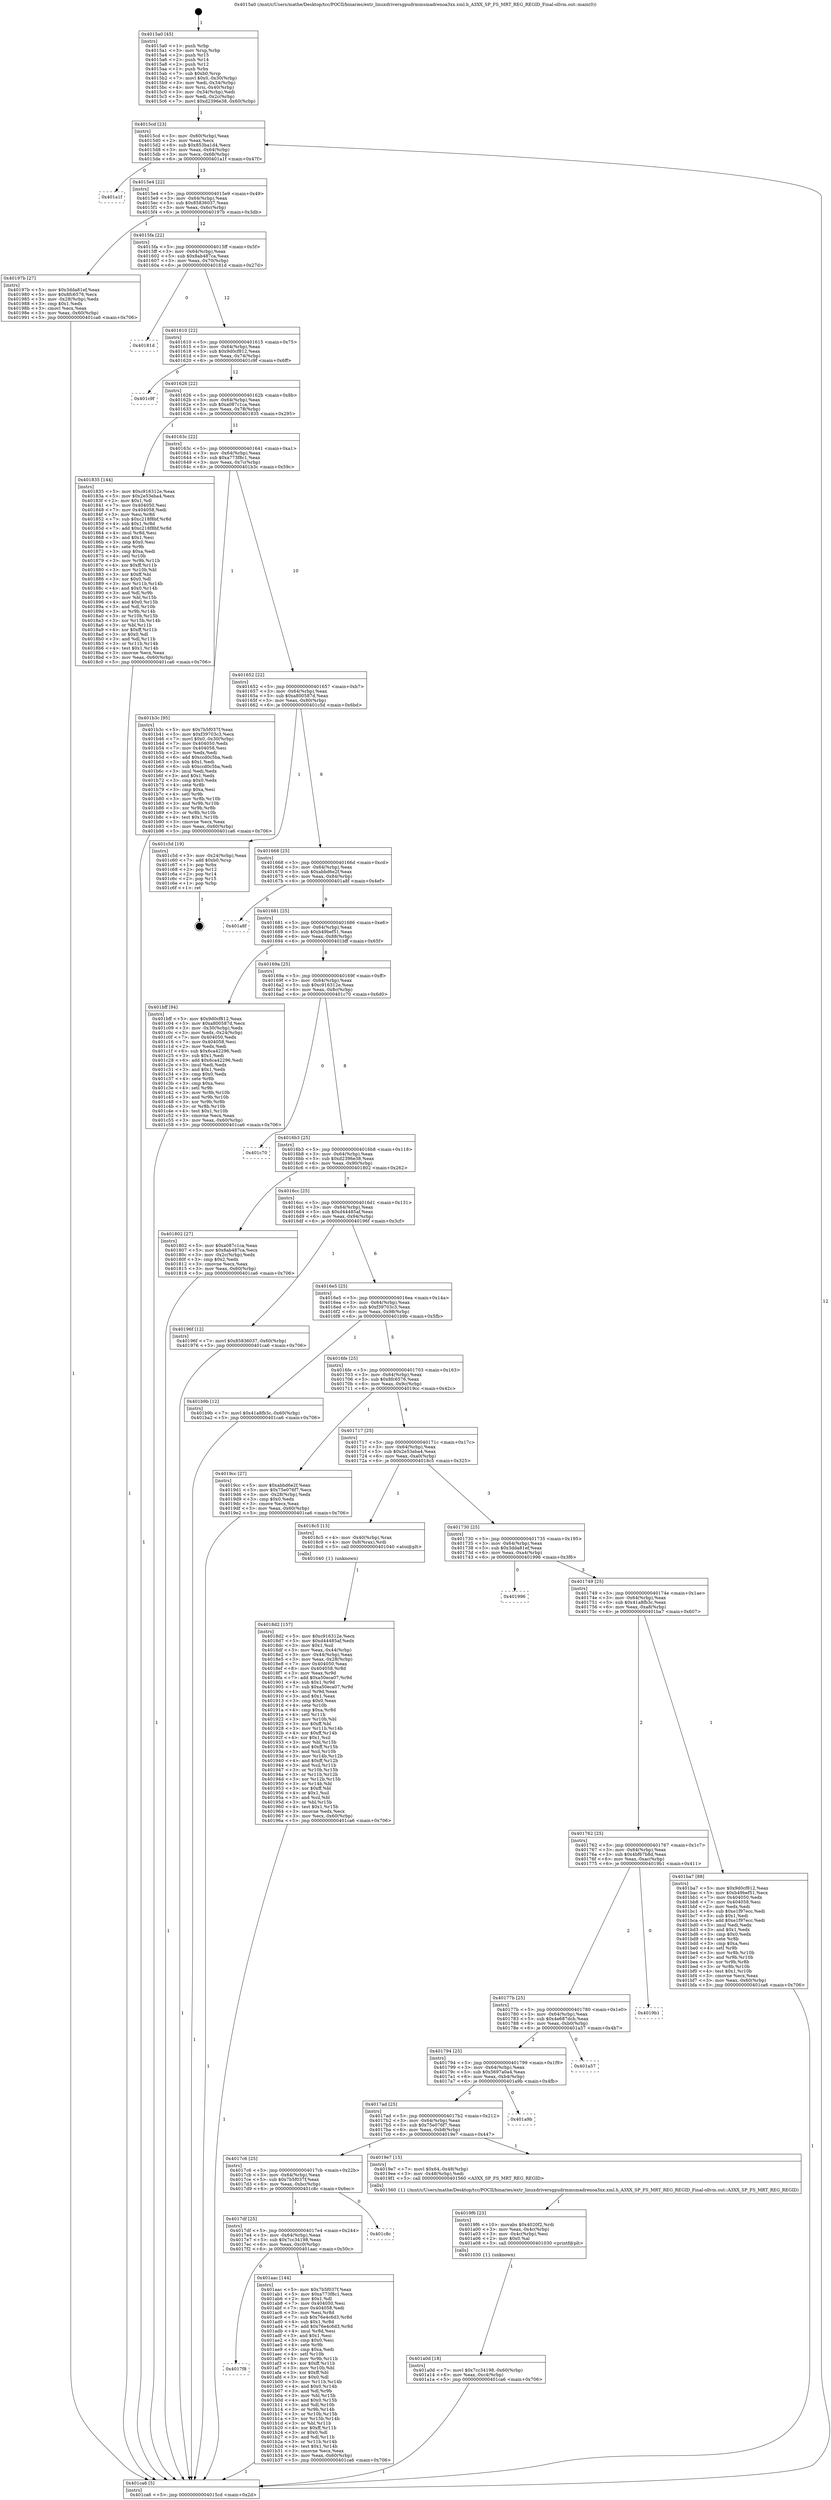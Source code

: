 digraph "0x4015a0" {
  label = "0x4015a0 (/mnt/c/Users/mathe/Desktop/tcc/POCII/binaries/extr_linuxdriversgpudrmmsmadrenoa3xx.xml.h_A3XX_SP_FS_MRT_REG_REGID_Final-ollvm.out::main(0))"
  labelloc = "t"
  node[shape=record]

  Entry [label="",width=0.3,height=0.3,shape=circle,fillcolor=black,style=filled]
  "0x4015cd" [label="{
     0x4015cd [23]\l
     | [instrs]\l
     &nbsp;&nbsp;0x4015cd \<+3\>: mov -0x60(%rbp),%eax\l
     &nbsp;&nbsp;0x4015d0 \<+2\>: mov %eax,%ecx\l
     &nbsp;&nbsp;0x4015d2 \<+6\>: sub $0x853ba1d4,%ecx\l
     &nbsp;&nbsp;0x4015d8 \<+3\>: mov %eax,-0x64(%rbp)\l
     &nbsp;&nbsp;0x4015db \<+3\>: mov %ecx,-0x68(%rbp)\l
     &nbsp;&nbsp;0x4015de \<+6\>: je 0000000000401a1f \<main+0x47f\>\l
  }"]
  "0x401a1f" [label="{
     0x401a1f\l
  }", style=dashed]
  "0x4015e4" [label="{
     0x4015e4 [22]\l
     | [instrs]\l
     &nbsp;&nbsp;0x4015e4 \<+5\>: jmp 00000000004015e9 \<main+0x49\>\l
     &nbsp;&nbsp;0x4015e9 \<+3\>: mov -0x64(%rbp),%eax\l
     &nbsp;&nbsp;0x4015ec \<+5\>: sub $0x85836037,%eax\l
     &nbsp;&nbsp;0x4015f1 \<+3\>: mov %eax,-0x6c(%rbp)\l
     &nbsp;&nbsp;0x4015f4 \<+6\>: je 000000000040197b \<main+0x3db\>\l
  }"]
  Exit [label="",width=0.3,height=0.3,shape=circle,fillcolor=black,style=filled,peripheries=2]
  "0x40197b" [label="{
     0x40197b [27]\l
     | [instrs]\l
     &nbsp;&nbsp;0x40197b \<+5\>: mov $0x3dda81ef,%eax\l
     &nbsp;&nbsp;0x401980 \<+5\>: mov $0x8fc6576,%ecx\l
     &nbsp;&nbsp;0x401985 \<+3\>: mov -0x28(%rbp),%edx\l
     &nbsp;&nbsp;0x401988 \<+3\>: cmp $0x1,%edx\l
     &nbsp;&nbsp;0x40198b \<+3\>: cmovl %ecx,%eax\l
     &nbsp;&nbsp;0x40198e \<+3\>: mov %eax,-0x60(%rbp)\l
     &nbsp;&nbsp;0x401991 \<+5\>: jmp 0000000000401ca6 \<main+0x706\>\l
  }"]
  "0x4015fa" [label="{
     0x4015fa [22]\l
     | [instrs]\l
     &nbsp;&nbsp;0x4015fa \<+5\>: jmp 00000000004015ff \<main+0x5f\>\l
     &nbsp;&nbsp;0x4015ff \<+3\>: mov -0x64(%rbp),%eax\l
     &nbsp;&nbsp;0x401602 \<+5\>: sub $0x8ab487ca,%eax\l
     &nbsp;&nbsp;0x401607 \<+3\>: mov %eax,-0x70(%rbp)\l
     &nbsp;&nbsp;0x40160a \<+6\>: je 000000000040181d \<main+0x27d\>\l
  }"]
  "0x4017f8" [label="{
     0x4017f8\l
  }", style=dashed]
  "0x40181d" [label="{
     0x40181d\l
  }", style=dashed]
  "0x401610" [label="{
     0x401610 [22]\l
     | [instrs]\l
     &nbsp;&nbsp;0x401610 \<+5\>: jmp 0000000000401615 \<main+0x75\>\l
     &nbsp;&nbsp;0x401615 \<+3\>: mov -0x64(%rbp),%eax\l
     &nbsp;&nbsp;0x401618 \<+5\>: sub $0x9d0cf812,%eax\l
     &nbsp;&nbsp;0x40161d \<+3\>: mov %eax,-0x74(%rbp)\l
     &nbsp;&nbsp;0x401620 \<+6\>: je 0000000000401c9f \<main+0x6ff\>\l
  }"]
  "0x401aac" [label="{
     0x401aac [144]\l
     | [instrs]\l
     &nbsp;&nbsp;0x401aac \<+5\>: mov $0x7b5f037f,%eax\l
     &nbsp;&nbsp;0x401ab1 \<+5\>: mov $0xa773f8c1,%ecx\l
     &nbsp;&nbsp;0x401ab6 \<+2\>: mov $0x1,%dl\l
     &nbsp;&nbsp;0x401ab8 \<+7\>: mov 0x404050,%esi\l
     &nbsp;&nbsp;0x401abf \<+7\>: mov 0x404058,%edi\l
     &nbsp;&nbsp;0x401ac6 \<+3\>: mov %esi,%r8d\l
     &nbsp;&nbsp;0x401ac9 \<+7\>: sub $0x76e4c6d3,%r8d\l
     &nbsp;&nbsp;0x401ad0 \<+4\>: sub $0x1,%r8d\l
     &nbsp;&nbsp;0x401ad4 \<+7\>: add $0x76e4c6d3,%r8d\l
     &nbsp;&nbsp;0x401adb \<+4\>: imul %r8d,%esi\l
     &nbsp;&nbsp;0x401adf \<+3\>: and $0x1,%esi\l
     &nbsp;&nbsp;0x401ae2 \<+3\>: cmp $0x0,%esi\l
     &nbsp;&nbsp;0x401ae5 \<+4\>: sete %r9b\l
     &nbsp;&nbsp;0x401ae9 \<+3\>: cmp $0xa,%edi\l
     &nbsp;&nbsp;0x401aec \<+4\>: setl %r10b\l
     &nbsp;&nbsp;0x401af0 \<+3\>: mov %r9b,%r11b\l
     &nbsp;&nbsp;0x401af3 \<+4\>: xor $0xff,%r11b\l
     &nbsp;&nbsp;0x401af7 \<+3\>: mov %r10b,%bl\l
     &nbsp;&nbsp;0x401afa \<+3\>: xor $0xff,%bl\l
     &nbsp;&nbsp;0x401afd \<+3\>: xor $0x0,%dl\l
     &nbsp;&nbsp;0x401b00 \<+3\>: mov %r11b,%r14b\l
     &nbsp;&nbsp;0x401b03 \<+4\>: and $0x0,%r14b\l
     &nbsp;&nbsp;0x401b07 \<+3\>: and %dl,%r9b\l
     &nbsp;&nbsp;0x401b0a \<+3\>: mov %bl,%r15b\l
     &nbsp;&nbsp;0x401b0d \<+4\>: and $0x0,%r15b\l
     &nbsp;&nbsp;0x401b11 \<+3\>: and %dl,%r10b\l
     &nbsp;&nbsp;0x401b14 \<+3\>: or %r9b,%r14b\l
     &nbsp;&nbsp;0x401b17 \<+3\>: or %r10b,%r15b\l
     &nbsp;&nbsp;0x401b1a \<+3\>: xor %r15b,%r14b\l
     &nbsp;&nbsp;0x401b1d \<+3\>: or %bl,%r11b\l
     &nbsp;&nbsp;0x401b20 \<+4\>: xor $0xff,%r11b\l
     &nbsp;&nbsp;0x401b24 \<+3\>: or $0x0,%dl\l
     &nbsp;&nbsp;0x401b27 \<+3\>: and %dl,%r11b\l
     &nbsp;&nbsp;0x401b2a \<+3\>: or %r11b,%r14b\l
     &nbsp;&nbsp;0x401b2d \<+4\>: test $0x1,%r14b\l
     &nbsp;&nbsp;0x401b31 \<+3\>: cmovne %ecx,%eax\l
     &nbsp;&nbsp;0x401b34 \<+3\>: mov %eax,-0x60(%rbp)\l
     &nbsp;&nbsp;0x401b37 \<+5\>: jmp 0000000000401ca6 \<main+0x706\>\l
  }"]
  "0x401c9f" [label="{
     0x401c9f\l
  }", style=dashed]
  "0x401626" [label="{
     0x401626 [22]\l
     | [instrs]\l
     &nbsp;&nbsp;0x401626 \<+5\>: jmp 000000000040162b \<main+0x8b\>\l
     &nbsp;&nbsp;0x40162b \<+3\>: mov -0x64(%rbp),%eax\l
     &nbsp;&nbsp;0x40162e \<+5\>: sub $0xa087c1ca,%eax\l
     &nbsp;&nbsp;0x401633 \<+3\>: mov %eax,-0x78(%rbp)\l
     &nbsp;&nbsp;0x401636 \<+6\>: je 0000000000401835 \<main+0x295\>\l
  }"]
  "0x4017df" [label="{
     0x4017df [25]\l
     | [instrs]\l
     &nbsp;&nbsp;0x4017df \<+5\>: jmp 00000000004017e4 \<main+0x244\>\l
     &nbsp;&nbsp;0x4017e4 \<+3\>: mov -0x64(%rbp),%eax\l
     &nbsp;&nbsp;0x4017e7 \<+5\>: sub $0x7cc34198,%eax\l
     &nbsp;&nbsp;0x4017ec \<+6\>: mov %eax,-0xc0(%rbp)\l
     &nbsp;&nbsp;0x4017f2 \<+6\>: je 0000000000401aac \<main+0x50c\>\l
  }"]
  "0x401835" [label="{
     0x401835 [144]\l
     | [instrs]\l
     &nbsp;&nbsp;0x401835 \<+5\>: mov $0xc916312e,%eax\l
     &nbsp;&nbsp;0x40183a \<+5\>: mov $0x2e53eba4,%ecx\l
     &nbsp;&nbsp;0x40183f \<+2\>: mov $0x1,%dl\l
     &nbsp;&nbsp;0x401841 \<+7\>: mov 0x404050,%esi\l
     &nbsp;&nbsp;0x401848 \<+7\>: mov 0x404058,%edi\l
     &nbsp;&nbsp;0x40184f \<+3\>: mov %esi,%r8d\l
     &nbsp;&nbsp;0x401852 \<+7\>: sub $0xc218f8bf,%r8d\l
     &nbsp;&nbsp;0x401859 \<+4\>: sub $0x1,%r8d\l
     &nbsp;&nbsp;0x40185d \<+7\>: add $0xc218f8bf,%r8d\l
     &nbsp;&nbsp;0x401864 \<+4\>: imul %r8d,%esi\l
     &nbsp;&nbsp;0x401868 \<+3\>: and $0x1,%esi\l
     &nbsp;&nbsp;0x40186b \<+3\>: cmp $0x0,%esi\l
     &nbsp;&nbsp;0x40186e \<+4\>: sete %r9b\l
     &nbsp;&nbsp;0x401872 \<+3\>: cmp $0xa,%edi\l
     &nbsp;&nbsp;0x401875 \<+4\>: setl %r10b\l
     &nbsp;&nbsp;0x401879 \<+3\>: mov %r9b,%r11b\l
     &nbsp;&nbsp;0x40187c \<+4\>: xor $0xff,%r11b\l
     &nbsp;&nbsp;0x401880 \<+3\>: mov %r10b,%bl\l
     &nbsp;&nbsp;0x401883 \<+3\>: xor $0xff,%bl\l
     &nbsp;&nbsp;0x401886 \<+3\>: xor $0x0,%dl\l
     &nbsp;&nbsp;0x401889 \<+3\>: mov %r11b,%r14b\l
     &nbsp;&nbsp;0x40188c \<+4\>: and $0x0,%r14b\l
     &nbsp;&nbsp;0x401890 \<+3\>: and %dl,%r9b\l
     &nbsp;&nbsp;0x401893 \<+3\>: mov %bl,%r15b\l
     &nbsp;&nbsp;0x401896 \<+4\>: and $0x0,%r15b\l
     &nbsp;&nbsp;0x40189a \<+3\>: and %dl,%r10b\l
     &nbsp;&nbsp;0x40189d \<+3\>: or %r9b,%r14b\l
     &nbsp;&nbsp;0x4018a0 \<+3\>: or %r10b,%r15b\l
     &nbsp;&nbsp;0x4018a3 \<+3\>: xor %r15b,%r14b\l
     &nbsp;&nbsp;0x4018a6 \<+3\>: or %bl,%r11b\l
     &nbsp;&nbsp;0x4018a9 \<+4\>: xor $0xff,%r11b\l
     &nbsp;&nbsp;0x4018ad \<+3\>: or $0x0,%dl\l
     &nbsp;&nbsp;0x4018b0 \<+3\>: and %dl,%r11b\l
     &nbsp;&nbsp;0x4018b3 \<+3\>: or %r11b,%r14b\l
     &nbsp;&nbsp;0x4018b6 \<+4\>: test $0x1,%r14b\l
     &nbsp;&nbsp;0x4018ba \<+3\>: cmovne %ecx,%eax\l
     &nbsp;&nbsp;0x4018bd \<+3\>: mov %eax,-0x60(%rbp)\l
     &nbsp;&nbsp;0x4018c0 \<+5\>: jmp 0000000000401ca6 \<main+0x706\>\l
  }"]
  "0x40163c" [label="{
     0x40163c [22]\l
     | [instrs]\l
     &nbsp;&nbsp;0x40163c \<+5\>: jmp 0000000000401641 \<main+0xa1\>\l
     &nbsp;&nbsp;0x401641 \<+3\>: mov -0x64(%rbp),%eax\l
     &nbsp;&nbsp;0x401644 \<+5\>: sub $0xa773f8c1,%eax\l
     &nbsp;&nbsp;0x401649 \<+3\>: mov %eax,-0x7c(%rbp)\l
     &nbsp;&nbsp;0x40164c \<+6\>: je 0000000000401b3c \<main+0x59c\>\l
  }"]
  "0x401c8c" [label="{
     0x401c8c\l
  }", style=dashed]
  "0x401b3c" [label="{
     0x401b3c [95]\l
     | [instrs]\l
     &nbsp;&nbsp;0x401b3c \<+5\>: mov $0x7b5f037f,%eax\l
     &nbsp;&nbsp;0x401b41 \<+5\>: mov $0xf39703c3,%ecx\l
     &nbsp;&nbsp;0x401b46 \<+7\>: movl $0x0,-0x30(%rbp)\l
     &nbsp;&nbsp;0x401b4d \<+7\>: mov 0x404050,%edx\l
     &nbsp;&nbsp;0x401b54 \<+7\>: mov 0x404058,%esi\l
     &nbsp;&nbsp;0x401b5b \<+2\>: mov %edx,%edi\l
     &nbsp;&nbsp;0x401b5d \<+6\>: add $0xccd0c5ba,%edi\l
     &nbsp;&nbsp;0x401b63 \<+3\>: sub $0x1,%edi\l
     &nbsp;&nbsp;0x401b66 \<+6\>: sub $0xccd0c5ba,%edi\l
     &nbsp;&nbsp;0x401b6c \<+3\>: imul %edi,%edx\l
     &nbsp;&nbsp;0x401b6f \<+3\>: and $0x1,%edx\l
     &nbsp;&nbsp;0x401b72 \<+3\>: cmp $0x0,%edx\l
     &nbsp;&nbsp;0x401b75 \<+4\>: sete %r8b\l
     &nbsp;&nbsp;0x401b79 \<+3\>: cmp $0xa,%esi\l
     &nbsp;&nbsp;0x401b7c \<+4\>: setl %r9b\l
     &nbsp;&nbsp;0x401b80 \<+3\>: mov %r8b,%r10b\l
     &nbsp;&nbsp;0x401b83 \<+3\>: and %r9b,%r10b\l
     &nbsp;&nbsp;0x401b86 \<+3\>: xor %r9b,%r8b\l
     &nbsp;&nbsp;0x401b89 \<+3\>: or %r8b,%r10b\l
     &nbsp;&nbsp;0x401b8c \<+4\>: test $0x1,%r10b\l
     &nbsp;&nbsp;0x401b90 \<+3\>: cmovne %ecx,%eax\l
     &nbsp;&nbsp;0x401b93 \<+3\>: mov %eax,-0x60(%rbp)\l
     &nbsp;&nbsp;0x401b96 \<+5\>: jmp 0000000000401ca6 \<main+0x706\>\l
  }"]
  "0x401652" [label="{
     0x401652 [22]\l
     | [instrs]\l
     &nbsp;&nbsp;0x401652 \<+5\>: jmp 0000000000401657 \<main+0xb7\>\l
     &nbsp;&nbsp;0x401657 \<+3\>: mov -0x64(%rbp),%eax\l
     &nbsp;&nbsp;0x40165a \<+5\>: sub $0xa800587d,%eax\l
     &nbsp;&nbsp;0x40165f \<+3\>: mov %eax,-0x80(%rbp)\l
     &nbsp;&nbsp;0x401662 \<+6\>: je 0000000000401c5d \<main+0x6bd\>\l
  }"]
  "0x401a0d" [label="{
     0x401a0d [18]\l
     | [instrs]\l
     &nbsp;&nbsp;0x401a0d \<+7\>: movl $0x7cc34198,-0x60(%rbp)\l
     &nbsp;&nbsp;0x401a14 \<+6\>: mov %eax,-0xc4(%rbp)\l
     &nbsp;&nbsp;0x401a1a \<+5\>: jmp 0000000000401ca6 \<main+0x706\>\l
  }"]
  "0x401c5d" [label="{
     0x401c5d [19]\l
     | [instrs]\l
     &nbsp;&nbsp;0x401c5d \<+3\>: mov -0x24(%rbp),%eax\l
     &nbsp;&nbsp;0x401c60 \<+7\>: add $0xb0,%rsp\l
     &nbsp;&nbsp;0x401c67 \<+1\>: pop %rbx\l
     &nbsp;&nbsp;0x401c68 \<+2\>: pop %r12\l
     &nbsp;&nbsp;0x401c6a \<+2\>: pop %r14\l
     &nbsp;&nbsp;0x401c6c \<+2\>: pop %r15\l
     &nbsp;&nbsp;0x401c6e \<+1\>: pop %rbp\l
     &nbsp;&nbsp;0x401c6f \<+1\>: ret\l
  }"]
  "0x401668" [label="{
     0x401668 [25]\l
     | [instrs]\l
     &nbsp;&nbsp;0x401668 \<+5\>: jmp 000000000040166d \<main+0xcd\>\l
     &nbsp;&nbsp;0x40166d \<+3\>: mov -0x64(%rbp),%eax\l
     &nbsp;&nbsp;0x401670 \<+5\>: sub $0xabbd6e2f,%eax\l
     &nbsp;&nbsp;0x401675 \<+6\>: mov %eax,-0x84(%rbp)\l
     &nbsp;&nbsp;0x40167b \<+6\>: je 0000000000401a8f \<main+0x4ef\>\l
  }"]
  "0x4019f6" [label="{
     0x4019f6 [23]\l
     | [instrs]\l
     &nbsp;&nbsp;0x4019f6 \<+10\>: movabs $0x4020f2,%rdi\l
     &nbsp;&nbsp;0x401a00 \<+3\>: mov %eax,-0x4c(%rbp)\l
     &nbsp;&nbsp;0x401a03 \<+3\>: mov -0x4c(%rbp),%esi\l
     &nbsp;&nbsp;0x401a06 \<+2\>: mov $0x0,%al\l
     &nbsp;&nbsp;0x401a08 \<+5\>: call 0000000000401030 \<printf@plt\>\l
     | [calls]\l
     &nbsp;&nbsp;0x401030 \{1\} (unknown)\l
  }"]
  "0x401a8f" [label="{
     0x401a8f\l
  }", style=dashed]
  "0x401681" [label="{
     0x401681 [25]\l
     | [instrs]\l
     &nbsp;&nbsp;0x401681 \<+5\>: jmp 0000000000401686 \<main+0xe6\>\l
     &nbsp;&nbsp;0x401686 \<+3\>: mov -0x64(%rbp),%eax\l
     &nbsp;&nbsp;0x401689 \<+5\>: sub $0xb49bef51,%eax\l
     &nbsp;&nbsp;0x40168e \<+6\>: mov %eax,-0x88(%rbp)\l
     &nbsp;&nbsp;0x401694 \<+6\>: je 0000000000401bff \<main+0x65f\>\l
  }"]
  "0x4017c6" [label="{
     0x4017c6 [25]\l
     | [instrs]\l
     &nbsp;&nbsp;0x4017c6 \<+5\>: jmp 00000000004017cb \<main+0x22b\>\l
     &nbsp;&nbsp;0x4017cb \<+3\>: mov -0x64(%rbp),%eax\l
     &nbsp;&nbsp;0x4017ce \<+5\>: sub $0x7b5f037f,%eax\l
     &nbsp;&nbsp;0x4017d3 \<+6\>: mov %eax,-0xbc(%rbp)\l
     &nbsp;&nbsp;0x4017d9 \<+6\>: je 0000000000401c8c \<main+0x6ec\>\l
  }"]
  "0x401bff" [label="{
     0x401bff [94]\l
     | [instrs]\l
     &nbsp;&nbsp;0x401bff \<+5\>: mov $0x9d0cf812,%eax\l
     &nbsp;&nbsp;0x401c04 \<+5\>: mov $0xa800587d,%ecx\l
     &nbsp;&nbsp;0x401c09 \<+3\>: mov -0x30(%rbp),%edx\l
     &nbsp;&nbsp;0x401c0c \<+3\>: mov %edx,-0x24(%rbp)\l
     &nbsp;&nbsp;0x401c0f \<+7\>: mov 0x404050,%edx\l
     &nbsp;&nbsp;0x401c16 \<+7\>: mov 0x404058,%esi\l
     &nbsp;&nbsp;0x401c1d \<+2\>: mov %edx,%edi\l
     &nbsp;&nbsp;0x401c1f \<+6\>: sub $0x6ca42296,%edi\l
     &nbsp;&nbsp;0x401c25 \<+3\>: sub $0x1,%edi\l
     &nbsp;&nbsp;0x401c28 \<+6\>: add $0x6ca42296,%edi\l
     &nbsp;&nbsp;0x401c2e \<+3\>: imul %edi,%edx\l
     &nbsp;&nbsp;0x401c31 \<+3\>: and $0x1,%edx\l
     &nbsp;&nbsp;0x401c34 \<+3\>: cmp $0x0,%edx\l
     &nbsp;&nbsp;0x401c37 \<+4\>: sete %r8b\l
     &nbsp;&nbsp;0x401c3b \<+3\>: cmp $0xa,%esi\l
     &nbsp;&nbsp;0x401c3e \<+4\>: setl %r9b\l
     &nbsp;&nbsp;0x401c42 \<+3\>: mov %r8b,%r10b\l
     &nbsp;&nbsp;0x401c45 \<+3\>: and %r9b,%r10b\l
     &nbsp;&nbsp;0x401c48 \<+3\>: xor %r9b,%r8b\l
     &nbsp;&nbsp;0x401c4b \<+3\>: or %r8b,%r10b\l
     &nbsp;&nbsp;0x401c4e \<+4\>: test $0x1,%r10b\l
     &nbsp;&nbsp;0x401c52 \<+3\>: cmovne %ecx,%eax\l
     &nbsp;&nbsp;0x401c55 \<+3\>: mov %eax,-0x60(%rbp)\l
     &nbsp;&nbsp;0x401c58 \<+5\>: jmp 0000000000401ca6 \<main+0x706\>\l
  }"]
  "0x40169a" [label="{
     0x40169a [25]\l
     | [instrs]\l
     &nbsp;&nbsp;0x40169a \<+5\>: jmp 000000000040169f \<main+0xff\>\l
     &nbsp;&nbsp;0x40169f \<+3\>: mov -0x64(%rbp),%eax\l
     &nbsp;&nbsp;0x4016a2 \<+5\>: sub $0xc916312e,%eax\l
     &nbsp;&nbsp;0x4016a7 \<+6\>: mov %eax,-0x8c(%rbp)\l
     &nbsp;&nbsp;0x4016ad \<+6\>: je 0000000000401c70 \<main+0x6d0\>\l
  }"]
  "0x4019e7" [label="{
     0x4019e7 [15]\l
     | [instrs]\l
     &nbsp;&nbsp;0x4019e7 \<+7\>: movl $0x64,-0x48(%rbp)\l
     &nbsp;&nbsp;0x4019ee \<+3\>: mov -0x48(%rbp),%edi\l
     &nbsp;&nbsp;0x4019f1 \<+5\>: call 0000000000401560 \<A3XX_SP_FS_MRT_REG_REGID\>\l
     | [calls]\l
     &nbsp;&nbsp;0x401560 \{1\} (/mnt/c/Users/mathe/Desktop/tcc/POCII/binaries/extr_linuxdriversgpudrmmsmadrenoa3xx.xml.h_A3XX_SP_FS_MRT_REG_REGID_Final-ollvm.out::A3XX_SP_FS_MRT_REG_REGID)\l
  }"]
  "0x401c70" [label="{
     0x401c70\l
  }", style=dashed]
  "0x4016b3" [label="{
     0x4016b3 [25]\l
     | [instrs]\l
     &nbsp;&nbsp;0x4016b3 \<+5\>: jmp 00000000004016b8 \<main+0x118\>\l
     &nbsp;&nbsp;0x4016b8 \<+3\>: mov -0x64(%rbp),%eax\l
     &nbsp;&nbsp;0x4016bb \<+5\>: sub $0xd2396e38,%eax\l
     &nbsp;&nbsp;0x4016c0 \<+6\>: mov %eax,-0x90(%rbp)\l
     &nbsp;&nbsp;0x4016c6 \<+6\>: je 0000000000401802 \<main+0x262\>\l
  }"]
  "0x4017ad" [label="{
     0x4017ad [25]\l
     | [instrs]\l
     &nbsp;&nbsp;0x4017ad \<+5\>: jmp 00000000004017b2 \<main+0x212\>\l
     &nbsp;&nbsp;0x4017b2 \<+3\>: mov -0x64(%rbp),%eax\l
     &nbsp;&nbsp;0x4017b5 \<+5\>: sub $0x75e076f7,%eax\l
     &nbsp;&nbsp;0x4017ba \<+6\>: mov %eax,-0xb8(%rbp)\l
     &nbsp;&nbsp;0x4017c0 \<+6\>: je 00000000004019e7 \<main+0x447\>\l
  }"]
  "0x401802" [label="{
     0x401802 [27]\l
     | [instrs]\l
     &nbsp;&nbsp;0x401802 \<+5\>: mov $0xa087c1ca,%eax\l
     &nbsp;&nbsp;0x401807 \<+5\>: mov $0x8ab487ca,%ecx\l
     &nbsp;&nbsp;0x40180c \<+3\>: mov -0x2c(%rbp),%edx\l
     &nbsp;&nbsp;0x40180f \<+3\>: cmp $0x2,%edx\l
     &nbsp;&nbsp;0x401812 \<+3\>: cmovne %ecx,%eax\l
     &nbsp;&nbsp;0x401815 \<+3\>: mov %eax,-0x60(%rbp)\l
     &nbsp;&nbsp;0x401818 \<+5\>: jmp 0000000000401ca6 \<main+0x706\>\l
  }"]
  "0x4016cc" [label="{
     0x4016cc [25]\l
     | [instrs]\l
     &nbsp;&nbsp;0x4016cc \<+5\>: jmp 00000000004016d1 \<main+0x131\>\l
     &nbsp;&nbsp;0x4016d1 \<+3\>: mov -0x64(%rbp),%eax\l
     &nbsp;&nbsp;0x4016d4 \<+5\>: sub $0xd44485af,%eax\l
     &nbsp;&nbsp;0x4016d9 \<+6\>: mov %eax,-0x94(%rbp)\l
     &nbsp;&nbsp;0x4016df \<+6\>: je 000000000040196f \<main+0x3cf\>\l
  }"]
  "0x401ca6" [label="{
     0x401ca6 [5]\l
     | [instrs]\l
     &nbsp;&nbsp;0x401ca6 \<+5\>: jmp 00000000004015cd \<main+0x2d\>\l
  }"]
  "0x4015a0" [label="{
     0x4015a0 [45]\l
     | [instrs]\l
     &nbsp;&nbsp;0x4015a0 \<+1\>: push %rbp\l
     &nbsp;&nbsp;0x4015a1 \<+3\>: mov %rsp,%rbp\l
     &nbsp;&nbsp;0x4015a4 \<+2\>: push %r15\l
     &nbsp;&nbsp;0x4015a6 \<+2\>: push %r14\l
     &nbsp;&nbsp;0x4015a8 \<+2\>: push %r12\l
     &nbsp;&nbsp;0x4015aa \<+1\>: push %rbx\l
     &nbsp;&nbsp;0x4015ab \<+7\>: sub $0xb0,%rsp\l
     &nbsp;&nbsp;0x4015b2 \<+7\>: movl $0x0,-0x30(%rbp)\l
     &nbsp;&nbsp;0x4015b9 \<+3\>: mov %edi,-0x34(%rbp)\l
     &nbsp;&nbsp;0x4015bc \<+4\>: mov %rsi,-0x40(%rbp)\l
     &nbsp;&nbsp;0x4015c0 \<+3\>: mov -0x34(%rbp),%edi\l
     &nbsp;&nbsp;0x4015c3 \<+3\>: mov %edi,-0x2c(%rbp)\l
     &nbsp;&nbsp;0x4015c6 \<+7\>: movl $0xd2396e38,-0x60(%rbp)\l
  }"]
  "0x401a9b" [label="{
     0x401a9b\l
  }", style=dashed]
  "0x40196f" [label="{
     0x40196f [12]\l
     | [instrs]\l
     &nbsp;&nbsp;0x40196f \<+7\>: movl $0x85836037,-0x60(%rbp)\l
     &nbsp;&nbsp;0x401976 \<+5\>: jmp 0000000000401ca6 \<main+0x706\>\l
  }"]
  "0x4016e5" [label="{
     0x4016e5 [25]\l
     | [instrs]\l
     &nbsp;&nbsp;0x4016e5 \<+5\>: jmp 00000000004016ea \<main+0x14a\>\l
     &nbsp;&nbsp;0x4016ea \<+3\>: mov -0x64(%rbp),%eax\l
     &nbsp;&nbsp;0x4016ed \<+5\>: sub $0xf39703c3,%eax\l
     &nbsp;&nbsp;0x4016f2 \<+6\>: mov %eax,-0x98(%rbp)\l
     &nbsp;&nbsp;0x4016f8 \<+6\>: je 0000000000401b9b \<main+0x5fb\>\l
  }"]
  "0x401794" [label="{
     0x401794 [25]\l
     | [instrs]\l
     &nbsp;&nbsp;0x401794 \<+5\>: jmp 0000000000401799 \<main+0x1f9\>\l
     &nbsp;&nbsp;0x401799 \<+3\>: mov -0x64(%rbp),%eax\l
     &nbsp;&nbsp;0x40179c \<+5\>: sub $0x5697a0a4,%eax\l
     &nbsp;&nbsp;0x4017a1 \<+6\>: mov %eax,-0xb4(%rbp)\l
     &nbsp;&nbsp;0x4017a7 \<+6\>: je 0000000000401a9b \<main+0x4fb\>\l
  }"]
  "0x401b9b" [label="{
     0x401b9b [12]\l
     | [instrs]\l
     &nbsp;&nbsp;0x401b9b \<+7\>: movl $0x41a8fb3c,-0x60(%rbp)\l
     &nbsp;&nbsp;0x401ba2 \<+5\>: jmp 0000000000401ca6 \<main+0x706\>\l
  }"]
  "0x4016fe" [label="{
     0x4016fe [25]\l
     | [instrs]\l
     &nbsp;&nbsp;0x4016fe \<+5\>: jmp 0000000000401703 \<main+0x163\>\l
     &nbsp;&nbsp;0x401703 \<+3\>: mov -0x64(%rbp),%eax\l
     &nbsp;&nbsp;0x401706 \<+5\>: sub $0x8fc6576,%eax\l
     &nbsp;&nbsp;0x40170b \<+6\>: mov %eax,-0x9c(%rbp)\l
     &nbsp;&nbsp;0x401711 \<+6\>: je 00000000004019cc \<main+0x42c\>\l
  }"]
  "0x401a57" [label="{
     0x401a57\l
  }", style=dashed]
  "0x4019cc" [label="{
     0x4019cc [27]\l
     | [instrs]\l
     &nbsp;&nbsp;0x4019cc \<+5\>: mov $0xabbd6e2f,%eax\l
     &nbsp;&nbsp;0x4019d1 \<+5\>: mov $0x75e076f7,%ecx\l
     &nbsp;&nbsp;0x4019d6 \<+3\>: mov -0x28(%rbp),%edx\l
     &nbsp;&nbsp;0x4019d9 \<+3\>: cmp $0x0,%edx\l
     &nbsp;&nbsp;0x4019dc \<+3\>: cmove %ecx,%eax\l
     &nbsp;&nbsp;0x4019df \<+3\>: mov %eax,-0x60(%rbp)\l
     &nbsp;&nbsp;0x4019e2 \<+5\>: jmp 0000000000401ca6 \<main+0x706\>\l
  }"]
  "0x401717" [label="{
     0x401717 [25]\l
     | [instrs]\l
     &nbsp;&nbsp;0x401717 \<+5\>: jmp 000000000040171c \<main+0x17c\>\l
     &nbsp;&nbsp;0x40171c \<+3\>: mov -0x64(%rbp),%eax\l
     &nbsp;&nbsp;0x40171f \<+5\>: sub $0x2e53eba4,%eax\l
     &nbsp;&nbsp;0x401724 \<+6\>: mov %eax,-0xa0(%rbp)\l
     &nbsp;&nbsp;0x40172a \<+6\>: je 00000000004018c5 \<main+0x325\>\l
  }"]
  "0x40177b" [label="{
     0x40177b [25]\l
     | [instrs]\l
     &nbsp;&nbsp;0x40177b \<+5\>: jmp 0000000000401780 \<main+0x1e0\>\l
     &nbsp;&nbsp;0x401780 \<+3\>: mov -0x64(%rbp),%eax\l
     &nbsp;&nbsp;0x401783 \<+5\>: sub $0x4e687dcb,%eax\l
     &nbsp;&nbsp;0x401788 \<+6\>: mov %eax,-0xb0(%rbp)\l
     &nbsp;&nbsp;0x40178e \<+6\>: je 0000000000401a57 \<main+0x4b7\>\l
  }"]
  "0x4018c5" [label="{
     0x4018c5 [13]\l
     | [instrs]\l
     &nbsp;&nbsp;0x4018c5 \<+4\>: mov -0x40(%rbp),%rax\l
     &nbsp;&nbsp;0x4018c9 \<+4\>: mov 0x8(%rax),%rdi\l
     &nbsp;&nbsp;0x4018cd \<+5\>: call 0000000000401040 \<atoi@plt\>\l
     | [calls]\l
     &nbsp;&nbsp;0x401040 \{1\} (unknown)\l
  }"]
  "0x401730" [label="{
     0x401730 [25]\l
     | [instrs]\l
     &nbsp;&nbsp;0x401730 \<+5\>: jmp 0000000000401735 \<main+0x195\>\l
     &nbsp;&nbsp;0x401735 \<+3\>: mov -0x64(%rbp),%eax\l
     &nbsp;&nbsp;0x401738 \<+5\>: sub $0x3dda81ef,%eax\l
     &nbsp;&nbsp;0x40173d \<+6\>: mov %eax,-0xa4(%rbp)\l
     &nbsp;&nbsp;0x401743 \<+6\>: je 0000000000401996 \<main+0x3f6\>\l
  }"]
  "0x4018d2" [label="{
     0x4018d2 [157]\l
     | [instrs]\l
     &nbsp;&nbsp;0x4018d2 \<+5\>: mov $0xc916312e,%ecx\l
     &nbsp;&nbsp;0x4018d7 \<+5\>: mov $0xd44485af,%edx\l
     &nbsp;&nbsp;0x4018dc \<+3\>: mov $0x1,%sil\l
     &nbsp;&nbsp;0x4018df \<+3\>: mov %eax,-0x44(%rbp)\l
     &nbsp;&nbsp;0x4018e2 \<+3\>: mov -0x44(%rbp),%eax\l
     &nbsp;&nbsp;0x4018e5 \<+3\>: mov %eax,-0x28(%rbp)\l
     &nbsp;&nbsp;0x4018e8 \<+7\>: mov 0x404050,%eax\l
     &nbsp;&nbsp;0x4018ef \<+8\>: mov 0x404058,%r8d\l
     &nbsp;&nbsp;0x4018f7 \<+3\>: mov %eax,%r9d\l
     &nbsp;&nbsp;0x4018fa \<+7\>: add $0xa50eca07,%r9d\l
     &nbsp;&nbsp;0x401901 \<+4\>: sub $0x1,%r9d\l
     &nbsp;&nbsp;0x401905 \<+7\>: sub $0xa50eca07,%r9d\l
     &nbsp;&nbsp;0x40190c \<+4\>: imul %r9d,%eax\l
     &nbsp;&nbsp;0x401910 \<+3\>: and $0x1,%eax\l
     &nbsp;&nbsp;0x401913 \<+3\>: cmp $0x0,%eax\l
     &nbsp;&nbsp;0x401916 \<+4\>: sete %r10b\l
     &nbsp;&nbsp;0x40191a \<+4\>: cmp $0xa,%r8d\l
     &nbsp;&nbsp;0x40191e \<+4\>: setl %r11b\l
     &nbsp;&nbsp;0x401922 \<+3\>: mov %r10b,%bl\l
     &nbsp;&nbsp;0x401925 \<+3\>: xor $0xff,%bl\l
     &nbsp;&nbsp;0x401928 \<+3\>: mov %r11b,%r14b\l
     &nbsp;&nbsp;0x40192b \<+4\>: xor $0xff,%r14b\l
     &nbsp;&nbsp;0x40192f \<+4\>: xor $0x1,%sil\l
     &nbsp;&nbsp;0x401933 \<+3\>: mov %bl,%r15b\l
     &nbsp;&nbsp;0x401936 \<+4\>: and $0xff,%r15b\l
     &nbsp;&nbsp;0x40193a \<+3\>: and %sil,%r10b\l
     &nbsp;&nbsp;0x40193d \<+3\>: mov %r14b,%r12b\l
     &nbsp;&nbsp;0x401940 \<+4\>: and $0xff,%r12b\l
     &nbsp;&nbsp;0x401944 \<+3\>: and %sil,%r11b\l
     &nbsp;&nbsp;0x401947 \<+3\>: or %r10b,%r15b\l
     &nbsp;&nbsp;0x40194a \<+3\>: or %r11b,%r12b\l
     &nbsp;&nbsp;0x40194d \<+3\>: xor %r12b,%r15b\l
     &nbsp;&nbsp;0x401950 \<+3\>: or %r14b,%bl\l
     &nbsp;&nbsp;0x401953 \<+3\>: xor $0xff,%bl\l
     &nbsp;&nbsp;0x401956 \<+4\>: or $0x1,%sil\l
     &nbsp;&nbsp;0x40195a \<+3\>: and %sil,%bl\l
     &nbsp;&nbsp;0x40195d \<+3\>: or %bl,%r15b\l
     &nbsp;&nbsp;0x401960 \<+4\>: test $0x1,%r15b\l
     &nbsp;&nbsp;0x401964 \<+3\>: cmovne %edx,%ecx\l
     &nbsp;&nbsp;0x401967 \<+3\>: mov %ecx,-0x60(%rbp)\l
     &nbsp;&nbsp;0x40196a \<+5\>: jmp 0000000000401ca6 \<main+0x706\>\l
  }"]
  "0x4019b1" [label="{
     0x4019b1\l
  }", style=dashed]
  "0x401996" [label="{
     0x401996\l
  }", style=dashed]
  "0x401749" [label="{
     0x401749 [25]\l
     | [instrs]\l
     &nbsp;&nbsp;0x401749 \<+5\>: jmp 000000000040174e \<main+0x1ae\>\l
     &nbsp;&nbsp;0x40174e \<+3\>: mov -0x64(%rbp),%eax\l
     &nbsp;&nbsp;0x401751 \<+5\>: sub $0x41a8fb3c,%eax\l
     &nbsp;&nbsp;0x401756 \<+6\>: mov %eax,-0xa8(%rbp)\l
     &nbsp;&nbsp;0x40175c \<+6\>: je 0000000000401ba7 \<main+0x607\>\l
  }"]
  "0x401762" [label="{
     0x401762 [25]\l
     | [instrs]\l
     &nbsp;&nbsp;0x401762 \<+5\>: jmp 0000000000401767 \<main+0x1c7\>\l
     &nbsp;&nbsp;0x401767 \<+3\>: mov -0x64(%rbp),%eax\l
     &nbsp;&nbsp;0x40176a \<+5\>: sub $0x4bf67b8d,%eax\l
     &nbsp;&nbsp;0x40176f \<+6\>: mov %eax,-0xac(%rbp)\l
     &nbsp;&nbsp;0x401775 \<+6\>: je 00000000004019b1 \<main+0x411\>\l
  }"]
  "0x401ba7" [label="{
     0x401ba7 [88]\l
     | [instrs]\l
     &nbsp;&nbsp;0x401ba7 \<+5\>: mov $0x9d0cf812,%eax\l
     &nbsp;&nbsp;0x401bac \<+5\>: mov $0xb49bef51,%ecx\l
     &nbsp;&nbsp;0x401bb1 \<+7\>: mov 0x404050,%edx\l
     &nbsp;&nbsp;0x401bb8 \<+7\>: mov 0x404058,%esi\l
     &nbsp;&nbsp;0x401bbf \<+2\>: mov %edx,%edi\l
     &nbsp;&nbsp;0x401bc1 \<+6\>: sub $0xe1f97ecc,%edi\l
     &nbsp;&nbsp;0x401bc7 \<+3\>: sub $0x1,%edi\l
     &nbsp;&nbsp;0x401bca \<+6\>: add $0xe1f97ecc,%edi\l
     &nbsp;&nbsp;0x401bd0 \<+3\>: imul %edi,%edx\l
     &nbsp;&nbsp;0x401bd3 \<+3\>: and $0x1,%edx\l
     &nbsp;&nbsp;0x401bd6 \<+3\>: cmp $0x0,%edx\l
     &nbsp;&nbsp;0x401bd9 \<+4\>: sete %r8b\l
     &nbsp;&nbsp;0x401bdd \<+3\>: cmp $0xa,%esi\l
     &nbsp;&nbsp;0x401be0 \<+4\>: setl %r9b\l
     &nbsp;&nbsp;0x401be4 \<+3\>: mov %r8b,%r10b\l
     &nbsp;&nbsp;0x401be7 \<+3\>: and %r9b,%r10b\l
     &nbsp;&nbsp;0x401bea \<+3\>: xor %r9b,%r8b\l
     &nbsp;&nbsp;0x401bed \<+3\>: or %r8b,%r10b\l
     &nbsp;&nbsp;0x401bf0 \<+4\>: test $0x1,%r10b\l
     &nbsp;&nbsp;0x401bf4 \<+3\>: cmovne %ecx,%eax\l
     &nbsp;&nbsp;0x401bf7 \<+3\>: mov %eax,-0x60(%rbp)\l
     &nbsp;&nbsp;0x401bfa \<+5\>: jmp 0000000000401ca6 \<main+0x706\>\l
  }"]
  Entry -> "0x4015a0" [label=" 1"]
  "0x4015cd" -> "0x401a1f" [label=" 0"]
  "0x4015cd" -> "0x4015e4" [label=" 13"]
  "0x401c5d" -> Exit [label=" 1"]
  "0x4015e4" -> "0x40197b" [label=" 1"]
  "0x4015e4" -> "0x4015fa" [label=" 12"]
  "0x401bff" -> "0x401ca6" [label=" 1"]
  "0x4015fa" -> "0x40181d" [label=" 0"]
  "0x4015fa" -> "0x401610" [label=" 12"]
  "0x401ba7" -> "0x401ca6" [label=" 1"]
  "0x401610" -> "0x401c9f" [label=" 0"]
  "0x401610" -> "0x401626" [label=" 12"]
  "0x401b9b" -> "0x401ca6" [label=" 1"]
  "0x401626" -> "0x401835" [label=" 1"]
  "0x401626" -> "0x40163c" [label=" 11"]
  "0x401aac" -> "0x401ca6" [label=" 1"]
  "0x40163c" -> "0x401b3c" [label=" 1"]
  "0x40163c" -> "0x401652" [label=" 10"]
  "0x4017df" -> "0x4017f8" [label=" 0"]
  "0x401652" -> "0x401c5d" [label=" 1"]
  "0x401652" -> "0x401668" [label=" 9"]
  "0x401b3c" -> "0x401ca6" [label=" 1"]
  "0x401668" -> "0x401a8f" [label=" 0"]
  "0x401668" -> "0x401681" [label=" 9"]
  "0x4017c6" -> "0x4017df" [label=" 1"]
  "0x401681" -> "0x401bff" [label=" 1"]
  "0x401681" -> "0x40169a" [label=" 8"]
  "0x4017c6" -> "0x401c8c" [label=" 0"]
  "0x40169a" -> "0x401c70" [label=" 0"]
  "0x40169a" -> "0x4016b3" [label=" 8"]
  "0x4017df" -> "0x401aac" [label=" 1"]
  "0x4016b3" -> "0x401802" [label=" 1"]
  "0x4016b3" -> "0x4016cc" [label=" 7"]
  "0x401802" -> "0x401ca6" [label=" 1"]
  "0x4015a0" -> "0x4015cd" [label=" 1"]
  "0x401ca6" -> "0x4015cd" [label=" 12"]
  "0x401835" -> "0x401ca6" [label=" 1"]
  "0x4019f6" -> "0x401a0d" [label=" 1"]
  "0x4016cc" -> "0x40196f" [label=" 1"]
  "0x4016cc" -> "0x4016e5" [label=" 6"]
  "0x4019e7" -> "0x4019f6" [label=" 1"]
  "0x4016e5" -> "0x401b9b" [label=" 1"]
  "0x4016e5" -> "0x4016fe" [label=" 5"]
  "0x4017ad" -> "0x4019e7" [label=" 1"]
  "0x4016fe" -> "0x4019cc" [label=" 1"]
  "0x4016fe" -> "0x401717" [label=" 4"]
  "0x401a0d" -> "0x401ca6" [label=" 1"]
  "0x401717" -> "0x4018c5" [label=" 1"]
  "0x401717" -> "0x401730" [label=" 3"]
  "0x4018c5" -> "0x4018d2" [label=" 1"]
  "0x4018d2" -> "0x401ca6" [label=" 1"]
  "0x40196f" -> "0x401ca6" [label=" 1"]
  "0x40197b" -> "0x401ca6" [label=" 1"]
  "0x4019cc" -> "0x401ca6" [label=" 1"]
  "0x401794" -> "0x401a9b" [label=" 0"]
  "0x401730" -> "0x401996" [label=" 0"]
  "0x401730" -> "0x401749" [label=" 3"]
  "0x4017ad" -> "0x4017c6" [label=" 1"]
  "0x401749" -> "0x401ba7" [label=" 1"]
  "0x401749" -> "0x401762" [label=" 2"]
  "0x40177b" -> "0x401794" [label=" 2"]
  "0x401762" -> "0x4019b1" [label=" 0"]
  "0x401762" -> "0x40177b" [label=" 2"]
  "0x401794" -> "0x4017ad" [label=" 2"]
  "0x40177b" -> "0x401a57" [label=" 0"]
}
